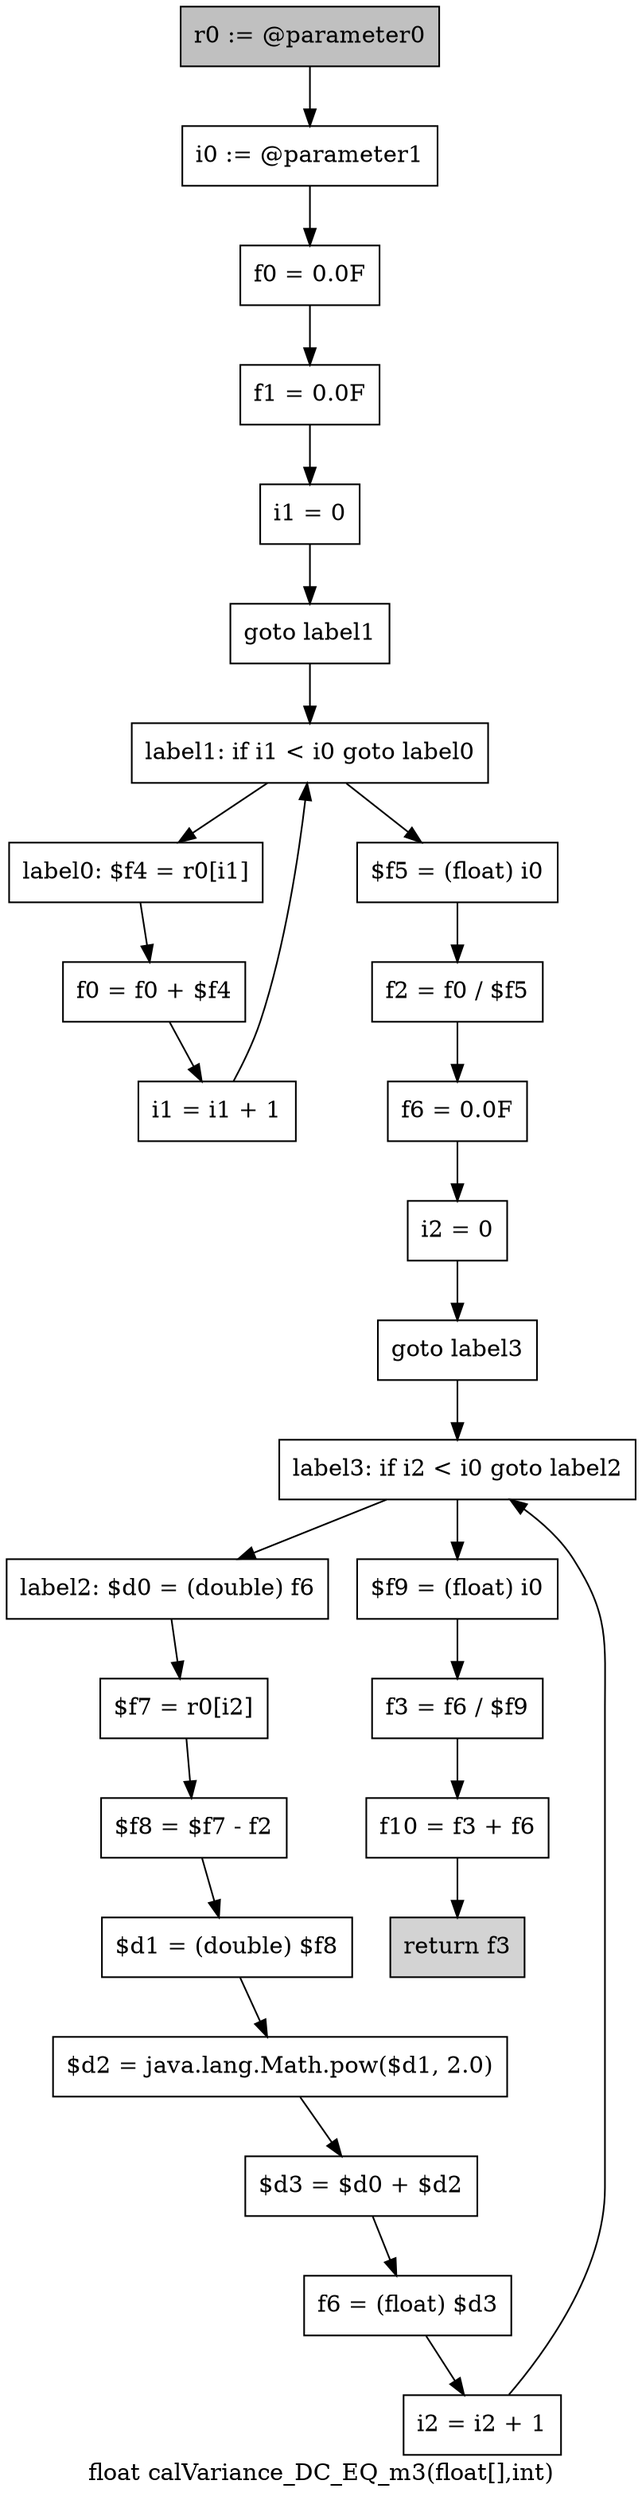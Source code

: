 digraph "float calVariance_DC_EQ_m3(float[],int)" {
    label="float calVariance_DC_EQ_m3(float[],int)";
    node [shape=box];
    "0" [style=filled,fillcolor=gray,label="r0 := @parameter0",];
    "1" [label="i0 := @parameter1",];
    "0"->"1";
    "2" [label="f0 = 0.0F",];
    "1"->"2";
    "3" [label="f1 = 0.0F",];
    "2"->"3";
    "4" [label="i1 = 0",];
    "3"->"4";
    "5" [label="goto label1",];
    "4"->"5";
    "9" [label="label1: if i1 < i0 goto label0",];
    "5"->"9";
    "6" [label="label0: $f4 = r0[i1]",];
    "7" [label="f0 = f0 + $f4",];
    "6"->"7";
    "8" [label="i1 = i1 + 1",];
    "7"->"8";
    "8"->"9";
    "9"->"6";
    "10" [label="$f5 = (float) i0",];
    "9"->"10";
    "11" [label="f2 = f0 / $f5",];
    "10"->"11";
    "12" [label="f6 = 0.0F",];
    "11"->"12";
    "13" [label="i2 = 0",];
    "12"->"13";
    "14" [label="goto label3",];
    "13"->"14";
    "23" [label="label3: if i2 < i0 goto label2",];
    "14"->"23";
    "15" [label="label2: $d0 = (double) f6",];
    "16" [label="$f7 = r0[i2]",];
    "15"->"16";
    "17" [label="$f8 = $f7 - f2",];
    "16"->"17";
    "18" [label="$d1 = (double) $f8",];
    "17"->"18";
    "19" [label="$d2 = java.lang.Math.pow($d1, 2.0)",];
    "18"->"19";
    "20" [label="$d3 = $d0 + $d2",];
    "19"->"20";
    "21" [label="f6 = (float) $d3",];
    "20"->"21";
    "22" [label="i2 = i2 + 1",];
    "21"->"22";
    "22"->"23";
    "23"->"15";
    "24" [label="$f9 = (float) i0",];
    "23"->"24";
    "25" [label="f3 = f6 / $f9",];
    "24"->"25";
    "26" [label="f10 = f3 + f6",];
    "25"->"26";
    "27" [style=filled,fillcolor=lightgray,label="return f3",];
    "26"->"27";
}
